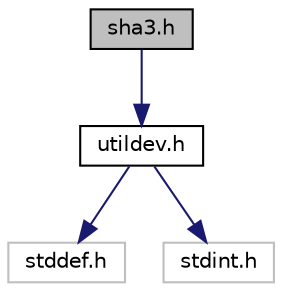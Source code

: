 digraph "sha3.h"
{
 // LATEX_PDF_SIZE
  bgcolor="transparent";
  edge [fontname="Helvetica",fontsize="10",labelfontname="Helvetica",labelfontsize="10"];
  node [fontname="Helvetica",fontsize="10",shape=record];
  Node1 [label="sha3.h",height=0.2,width=0.4,color="black", fillcolor="grey75", style="filled", fontcolor="black",tooltip="SHA3 hash function support."];
  Node1 -> Node2 [color="midnightblue",fontsize="10",style="solid",fontname="Helvetica"];
  Node2 [label="utildev.h",height=0.2,width=0.4,color="black",URL="$utildev_8h.html",tooltip="Device utilities and includes support."];
  Node2 -> Node3 [color="midnightblue",fontsize="10",style="solid",fontname="Helvetica"];
  Node3 [label="stddef.h",height=0.2,width=0.4,color="grey75",tooltip=" "];
  Node2 -> Node4 [color="midnightblue",fontsize="10",style="solid",fontname="Helvetica"];
  Node4 [label="stdint.h",height=0.2,width=0.4,color="grey75",tooltip=" "];
}
